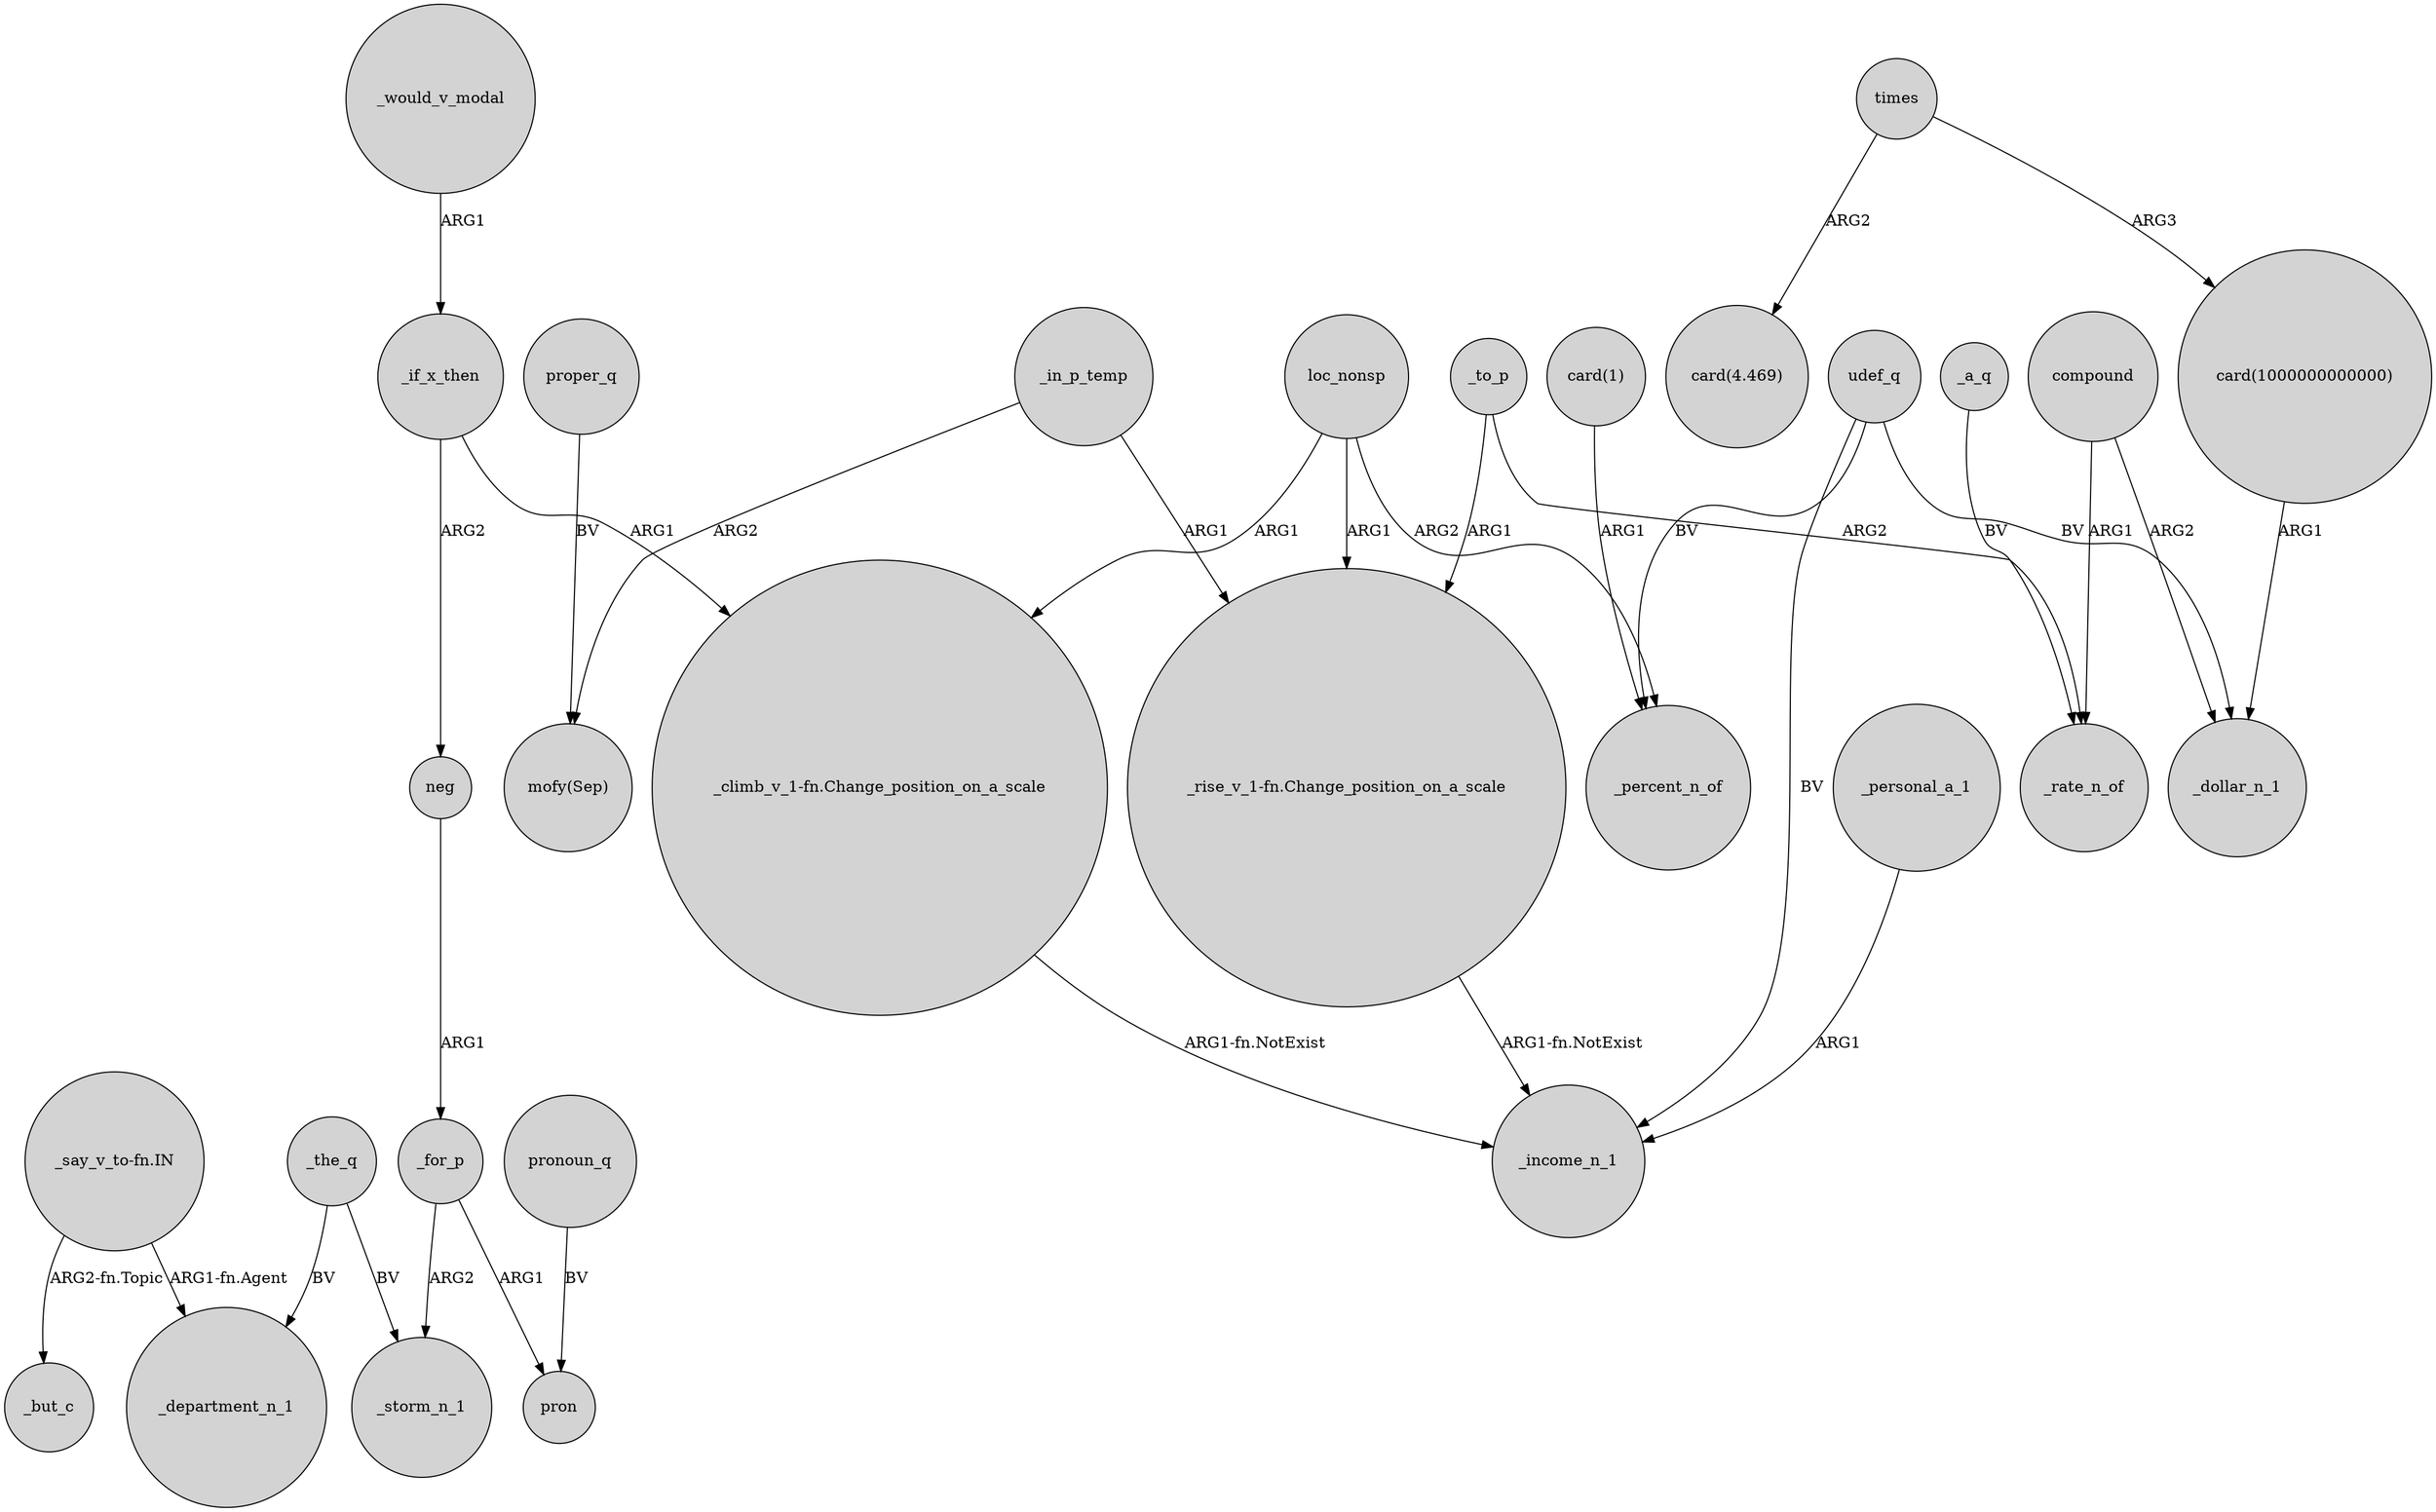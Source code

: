 digraph {
	node [shape=circle style=filled]
	"_say_v_to-fn.IN" -> _department_n_1 [label="ARG1-fn.Agent"]
	"card(1)" -> _percent_n_of [label=ARG1]
	_if_x_then -> "_climb_v_1-fn.Change_position_on_a_scale" [label=ARG1]
	"_rise_v_1-fn.Change_position_on_a_scale" -> _income_n_1 [label="ARG1-fn.NotExist"]
	_the_q -> _storm_n_1 [label=BV]
	loc_nonsp -> "_climb_v_1-fn.Change_position_on_a_scale" [label=ARG1]
	compound -> _rate_n_of [label=ARG1]
	proper_q -> "mofy(Sep)" [label=BV]
	_a_q -> _rate_n_of [label=BV]
	"card(1000000000000)" -> _dollar_n_1 [label=ARG1]
	_the_q -> _department_n_1 [label=BV]
	"_say_v_to-fn.IN" -> _but_c [label="ARG2-fn.Topic"]
	_if_x_then -> neg [label=ARG2]
	pronoun_q -> pron [label=BV]
	times -> "card(1000000000000)" [label=ARG3]
	_would_v_modal -> _if_x_then [label=ARG1]
	_for_p -> _storm_n_1 [label=ARG2]
	loc_nonsp -> _percent_n_of [label=ARG2]
	loc_nonsp -> "_rise_v_1-fn.Change_position_on_a_scale" [label=ARG1]
	_for_p -> pron [label=ARG1]
	udef_q -> _percent_n_of [label=BV]
	times -> "card(4.469)" [label=ARG2]
	_personal_a_1 -> _income_n_1 [label=ARG1]
	compound -> _dollar_n_1 [label=ARG2]
	_to_p -> "_rise_v_1-fn.Change_position_on_a_scale" [label=ARG1]
	_in_p_temp -> "_rise_v_1-fn.Change_position_on_a_scale" [label=ARG1]
	_in_p_temp -> "mofy(Sep)" [label=ARG2]
	"_climb_v_1-fn.Change_position_on_a_scale" -> _income_n_1 [label="ARG1-fn.NotExist"]
	_to_p -> _rate_n_of [label=ARG2]
	neg -> _for_p [label=ARG1]
	udef_q -> _dollar_n_1 [label=BV]
	udef_q -> _income_n_1 [label=BV]
}
